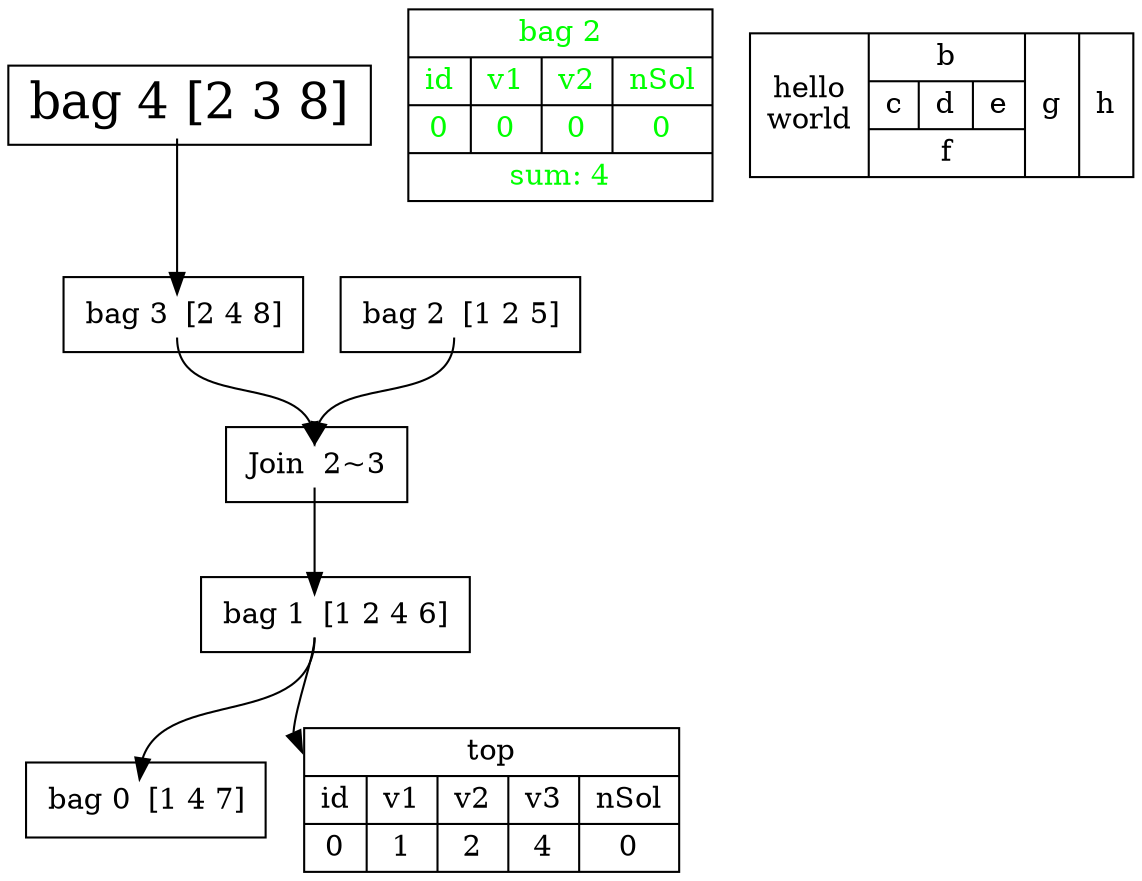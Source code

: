 digraph structs {
	node [shape=rect]
	bag4 [label=<<TABLE BORDER="0" CELLBORDER="0" CELLSPACING="0">
              <TR><TD BGCOLOR="white">bag 4</TD><TD PORT="anchor"></TD><TD>[2 3 8]</TD></TR></TABLE>> fontsize=24]
	bag3 [label=<<TABLE BORDER="0" CELLBORDER="0" CELLSPACING="0">
              <TR><TD BGCOLOR="white">bag 3</TD><TD PORT="anchor"></TD><TD>[2 4 8]</TD></TR></TABLE>>]
	join1 [label=<<TABLE BORDER="0" CELLBORDER="0" CELLSPACING="0">
              <TR><TD BGCOLOR="white">Join</TD><TD PORT="anchor"></TD><TD>2~3</TD></TR></TABLE>>]
	bag2 [label=<<TABLE BORDER="0" CELLBORDER="0" CELLSPACING="0">
              <TR><TD BGCOLOR="white">bag 2</TD><TD PORT="anchor"></TD><TD>[1 2 5]</TD></TR></TABLE>>]
	bag1 [label=<<TABLE BORDER="0" CELLBORDER="0" CELLSPACING="0">
              <TR><TD BGCOLOR="white">bag 1</TD><TD PORT="anchor"></TD><TD>[1 2 4 6]</TD></TR></TABLE>>]
	bag0 [label=<<TABLE BORDER="0" CELLBORDER="0" CELLSPACING="0">
              <TR><TD BGCOLOR="white">bag 0</TD><TD PORT="anchor"></TD><TD>[1 4 7]</TD></TR></TABLE>>]
	node [shape=record]
	etest [label="{<anchor> top|{{id|0}|{v1|1}|{v2|2}|{v3|4}|{nSol|0}}}"]
	sol4 [label="{<f0> bag 2|{{id|0}|{v1|0}|{ v2|0}|{ nSol|0}}|sum: 4}" fontcolor=green]
	hi [label="hello\nworld |{ b |{c|<here> d|e}| f}| g | h"]
	bag4:anchor -> bag3:anchor
	bag2:anchor -> join1:anchor
	bag3:anchor -> join1:anchor
	join1:anchor -> bag1:anchor
	bag1:anchor -> bag0:anchor
	bag1:anchor -> etest:anchor
}